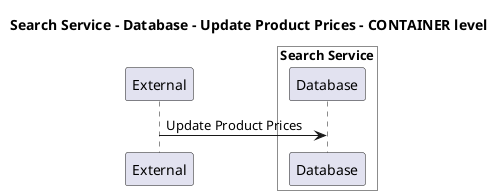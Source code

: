 @startuml

title Search Service - Database - Update Product Prices - CONTAINER level

participant "External" as C4InterFlow.SoftwareSystems.ExternalSystem

box "Search Service" #White
    participant "Database" as ECommercePlatform.SoftwareSystems.SearchService.Containers.Database
end box


C4InterFlow.SoftwareSystems.ExternalSystem -> ECommercePlatform.SoftwareSystems.SearchService.Containers.Database : Update Product Prices


@enduml
